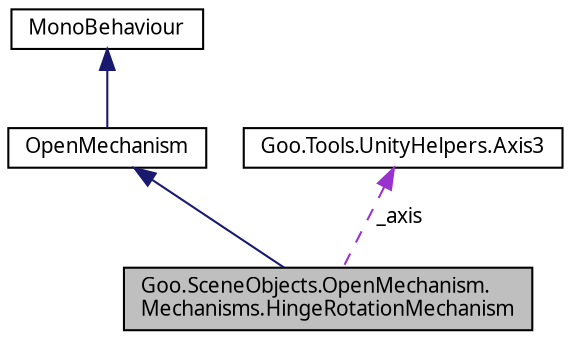 digraph "Goo.SceneObjects.OpenMechanism.Mechanisms.HingeRotationMechanism"
{
 // LATEX_PDF_SIZE
  edge [fontname="Calibrii",fontsize="10",labelfontname="Calibrii",labelfontsize="10"];
  node [fontname="Calibrii",fontsize="10",shape=record];
  Node1 [label="Goo.SceneObjects.OpenMechanism.\lMechanisms.HingeRotationMechanism",height=0.2,width=0.4,color="black", fillcolor="grey75", style="filled", fontcolor="black",tooltip=" "];
  Node2 -> Node1 [dir="back",color="midnightblue",fontsize="10",style="solid",fontname="Calibrii"];
  Node2 [label="OpenMechanism",height=0.2,width=0.4,color="black", fillcolor="white", style="filled",URL="$d7/d9b/classGoo_1_1SceneObjects_1_1OpenMechanism_1_1OpenMechanism.html",tooltip=" "];
  Node3 -> Node2 [dir="back",color="midnightblue",fontsize="10",style="solid",fontname="Calibrii"];
  Node3 [label="MonoBehaviour",height=0.2,width=0.4,color="black", fillcolor="white", style="filled",tooltip=" "];
  Node4 -> Node1 [dir="back",color="darkorchid3",fontsize="10",style="dashed",label=" _axis" ,fontname="Calibrii"];
  Node4 [label="Goo.Tools.UnityHelpers.Axis3",height=0.2,width=0.4,color="black", fillcolor="white", style="filled",URL="$d5/d0d/classGoo_1_1Tools_1_1UnityHelpers_1_1Axis3.html",tooltip=" "];
}
